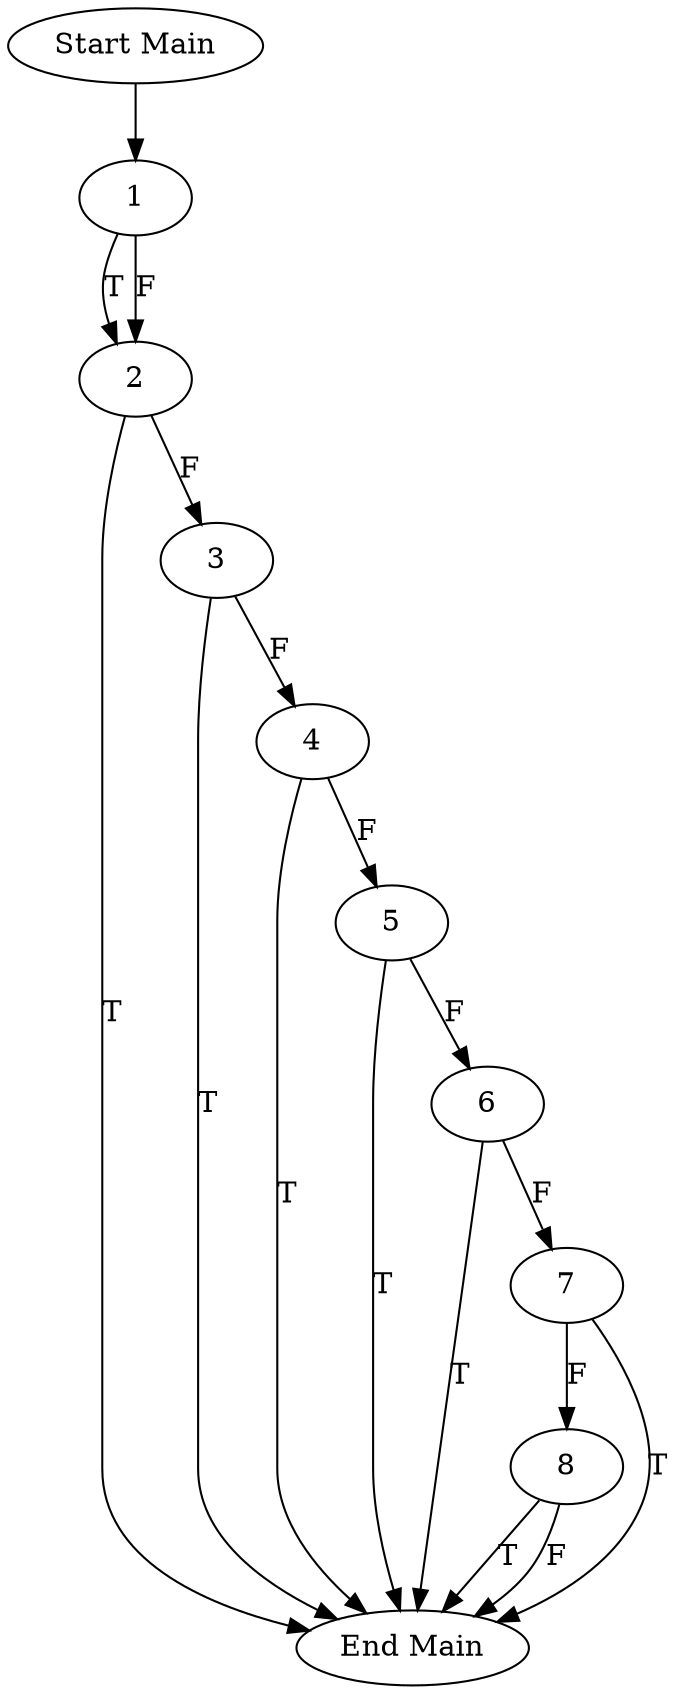 digraph CFG {
subgraph Main{
"Start Main" -> "1"	 
"8" -> "End Main" [label = "T"];
"8" -> "End Main" [label = "F"];
"7" -> "End Main" [label = "T"];
"7" -> "8" [label = "F"];
"6" -> "End Main" [label = "T"];
"6" -> "7" [label = "F"];
"5" -> "End Main" [label = "T"];
"5" -> "6" [label = "F"];
"4" -> "End Main" [label = "T"];
"4" -> "5" [label = "F"];
"3" -> "End Main" [label = "T"];
"3" -> "4" [label = "F"];
"2" -> "End Main" [label = "T"];
"2" -> "3" [label = "F"];
"1" -> "2" [label = "T"];
"1" -> "2" [label = "F"];
}
}
